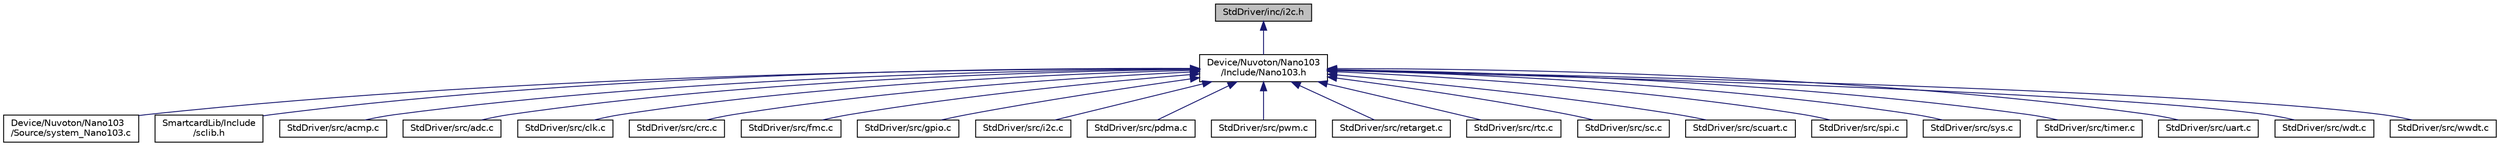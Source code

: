 digraph "StdDriver/inc/i2c.h"
{
 // LATEX_PDF_SIZE
  edge [fontname="Helvetica",fontsize="10",labelfontname="Helvetica",labelfontsize="10"];
  node [fontname="Helvetica",fontsize="10",shape=record];
  Node1 [label="StdDriver/inc/i2c.h",height=0.2,width=0.4,color="black", fillcolor="grey75", style="filled", fontcolor="black",tooltip="NANO103 series I2C driver header file."];
  Node1 -> Node2 [dir="back",color="midnightblue",fontsize="10",style="solid",fontname="Helvetica"];
  Node2 [label="Device/Nuvoton/Nano103\l/Include/Nano103.h",height=0.2,width=0.4,color="black", fillcolor="white", style="filled",URL="$d4/dea/_nano103_8h.html",tooltip="NANO103 peripheral access layer header file. This file contains all the peripheral register's definit..."];
  Node2 -> Node3 [dir="back",color="midnightblue",fontsize="10",style="solid",fontname="Helvetica"];
  Node3 [label="Device/Nuvoton/Nano103\l/Source/system_Nano103.c",height=0.2,width=0.4,color="black", fillcolor="white", style="filled",URL="$d9/d5c/system___nano103_8c.html",tooltip="Nano103 system clock init code."];
  Node2 -> Node4 [dir="back",color="midnightblue",fontsize="10",style="solid",fontname="Helvetica"];
  Node4 [label="SmartcardLib/Include\l/sclib.h",height=0.2,width=0.4,color="black", fillcolor="white", style="filled",URL="$d8/de4/sclib_8h.html",tooltip="Smartcard library header file."];
  Node2 -> Node5 [dir="back",color="midnightblue",fontsize="10",style="solid",fontname="Helvetica"];
  Node5 [label="StdDriver/src/acmp.c",height=0.2,width=0.4,color="black", fillcolor="white", style="filled",URL="$d3/df1/acmp_8c.html",tooltip="Nano 103 Analog Comparator(ACMP) driver source file."];
  Node2 -> Node6 [dir="back",color="midnightblue",fontsize="10",style="solid",fontname="Helvetica"];
  Node6 [label="StdDriver/src/adc.c",height=0.2,width=0.4,color="black", fillcolor="white", style="filled",URL="$de/d01/adc_8c.html",tooltip="Nano 103 ADC driver source file."];
  Node2 -> Node7 [dir="back",color="midnightblue",fontsize="10",style="solid",fontname="Helvetica"];
  Node7 [label="StdDriver/src/clk.c",height=0.2,width=0.4,color="black", fillcolor="white", style="filled",URL="$de/da0/clk_8c.html",tooltip="Nano 103 CLK driver source file."];
  Node2 -> Node8 [dir="back",color="midnightblue",fontsize="10",style="solid",fontname="Helvetica"];
  Node8 [label="StdDriver/src/crc.c",height=0.2,width=0.4,color="black", fillcolor="white", style="filled",URL="$d8/d13/crc_8c.html",tooltip="Nano 103 CRC driver source file."];
  Node2 -> Node9 [dir="back",color="midnightblue",fontsize="10",style="solid",fontname="Helvetica"];
  Node9 [label="StdDriver/src/fmc.c",height=0.2,width=0.4,color="black", fillcolor="white", style="filled",URL="$d0/dbc/fmc_8c.html",tooltip="Nano 103 FMC driver source file."];
  Node2 -> Node10 [dir="back",color="midnightblue",fontsize="10",style="solid",fontname="Helvetica"];
  Node10 [label="StdDriver/src/gpio.c",height=0.2,width=0.4,color="black", fillcolor="white", style="filled",URL="$d8/da0/gpio_8c.html",tooltip="Nano 103 GPIO driver source file."];
  Node2 -> Node11 [dir="back",color="midnightblue",fontsize="10",style="solid",fontname="Helvetica"];
  Node11 [label="StdDriver/src/i2c.c",height=0.2,width=0.4,color="black", fillcolor="white", style="filled",URL="$d9/dcb/i2c_8c.html",tooltip="Nano 103 I2C driver source file."];
  Node2 -> Node12 [dir="back",color="midnightblue",fontsize="10",style="solid",fontname="Helvetica"];
  Node12 [label="StdDriver/src/pdma.c",height=0.2,width=0.4,color="black", fillcolor="white", style="filled",URL="$d2/d14/pdma_8c.html",tooltip="Nano103 series PDMA driver source file."];
  Node2 -> Node13 [dir="back",color="midnightblue",fontsize="10",style="solid",fontname="Helvetica"];
  Node13 [label="StdDriver/src/pwm.c",height=0.2,width=0.4,color="black", fillcolor="white", style="filled",URL="$de/d5c/pwm_8c.html",tooltip="Nano 103 PWM driver source file."];
  Node2 -> Node14 [dir="back",color="midnightblue",fontsize="10",style="solid",fontname="Helvetica"];
  Node14 [label="StdDriver/src/retarget.c",height=0.2,width=0.4,color="black", fillcolor="white", style="filled",URL="$d3/d3d/retarget_8c.html",tooltip="Nano 103 retarget source file."];
  Node2 -> Node15 [dir="back",color="midnightblue",fontsize="10",style="solid",fontname="Helvetica"];
  Node15 [label="StdDriver/src/rtc.c",height=0.2,width=0.4,color="black", fillcolor="white", style="filled",URL="$d4/dcc/rtc_8c.html",tooltip="Nano 103 RTC driver source file."];
  Node2 -> Node16 [dir="back",color="midnightblue",fontsize="10",style="solid",fontname="Helvetica"];
  Node16 [label="StdDriver/src/sc.c",height=0.2,width=0.4,color="black", fillcolor="white", style="filled",URL="$df/d60/sc_8c.html",tooltip="Nano 103 Smartcard(SC) driver source file."];
  Node2 -> Node17 [dir="back",color="midnightblue",fontsize="10",style="solid",fontname="Helvetica"];
  Node17 [label="StdDriver/src/scuart.c",height=0.2,width=0.4,color="black", fillcolor="white", style="filled",URL="$df/d4a/scuart_8c.html",tooltip="Nano 103 Smartcard UART mode (SCUART) driver source file."];
  Node2 -> Node18 [dir="back",color="midnightblue",fontsize="10",style="solid",fontname="Helvetica"];
  Node18 [label="StdDriver/src/spi.c",height=0.2,width=0.4,color="black", fillcolor="white", style="filled",URL="$da/d00/spi_8c.html",tooltip="Nano 103 SPI driver source file."];
  Node2 -> Node19 [dir="back",color="midnightblue",fontsize="10",style="solid",fontname="Helvetica"];
  Node19 [label="StdDriver/src/sys.c",height=0.2,width=0.4,color="black", fillcolor="white", style="filled",URL="$d8/d91/sys_8c.html",tooltip="Nano 103 SYS driver source file."];
  Node2 -> Node20 [dir="back",color="midnightblue",fontsize="10",style="solid",fontname="Helvetica"];
  Node20 [label="StdDriver/src/timer.c",height=0.2,width=0.4,color="black", fillcolor="white", style="filled",URL="$df/d41/timer_8c.html",tooltip="Nano 103 TIMER driver source file."];
  Node2 -> Node21 [dir="back",color="midnightblue",fontsize="10",style="solid",fontname="Helvetica"];
  Node21 [label="StdDriver/src/uart.c",height=0.2,width=0.4,color="black", fillcolor="white", style="filled",URL="$d1/d87/uart_8c.html",tooltip="Nano 103 Smartcard UART mode (UART) driver source file."];
  Node2 -> Node22 [dir="back",color="midnightblue",fontsize="10",style="solid",fontname="Helvetica"];
  Node22 [label="StdDriver/src/wdt.c",height=0.2,width=0.4,color="black", fillcolor="white", style="filled",URL="$db/d1a/wdt_8c.html",tooltip="Nano 103 WDT driver source file."];
  Node2 -> Node23 [dir="back",color="midnightblue",fontsize="10",style="solid",fontname="Helvetica"];
  Node23 [label="StdDriver/src/wwdt.c",height=0.2,width=0.4,color="black", fillcolor="white", style="filled",URL="$d9/d90/wwdt_8c.html",tooltip="Nano 103 WWDT driver source file."];
}
